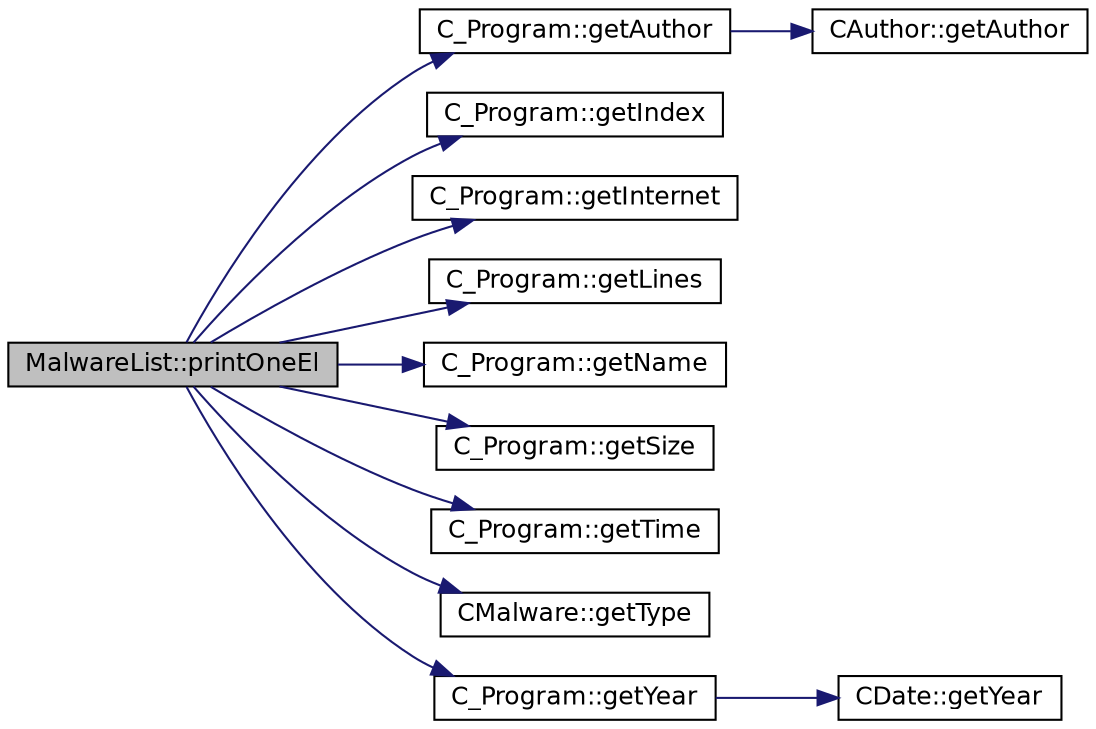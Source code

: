 digraph "MalwareList::printOneEl"
{
 // LATEX_PDF_SIZE
  edge [fontname="Helvetica",fontsize="12",labelfontname="Helvetica",labelfontsize="12"];
  node [fontname="Helvetica",fontsize="12",shape=record];
  rankdir="LR";
  Node1 [label="MalwareList::printOneEl",height=0.2,width=0.4,color="black", fillcolor="grey75", style="filled", fontcolor="black",tooltip=" "];
  Node1 -> Node2 [color="midnightblue",fontsize="12",style="solid",fontname="Helvetica"];
  Node2 [label="C_Program::getAuthor",height=0.2,width=0.4,color="black", fillcolor="white", style="filled",URL="$class_c___program.html#af7d01ee17677a85643fde2c9506b612c",tooltip=" "];
  Node2 -> Node3 [color="midnightblue",fontsize="12",style="solid",fontname="Helvetica"];
  Node3 [label="CAuthor::getAuthor",height=0.2,width=0.4,color="black", fillcolor="white", style="filled",URL="$class_c_author.html#a891a8c504fa138e9a83c49674190ad92",tooltip=" "];
  Node1 -> Node4 [color="midnightblue",fontsize="12",style="solid",fontname="Helvetica"];
  Node4 [label="C_Program::getIndex",height=0.2,width=0.4,color="black", fillcolor="white", style="filled",URL="$class_c___program.html#aa4b56d0ff0b46ff3455c557adc2722f6",tooltip=" "];
  Node1 -> Node5 [color="midnightblue",fontsize="12",style="solid",fontname="Helvetica"];
  Node5 [label="C_Program::getInternet",height=0.2,width=0.4,color="black", fillcolor="white", style="filled",URL="$class_c___program.html#ae8e9f4799817f31736f9e496cbca692f",tooltip=" "];
  Node1 -> Node6 [color="midnightblue",fontsize="12",style="solid",fontname="Helvetica"];
  Node6 [label="C_Program::getLines",height=0.2,width=0.4,color="black", fillcolor="white", style="filled",URL="$class_c___program.html#a4c4371f5d6a0da93321647a432caab9a",tooltip=" "];
  Node1 -> Node7 [color="midnightblue",fontsize="12",style="solid",fontname="Helvetica"];
  Node7 [label="C_Program::getName",height=0.2,width=0.4,color="black", fillcolor="white", style="filled",URL="$class_c___program.html#a3b4231c75132f78b63e10c5c63951b72",tooltip=" "];
  Node1 -> Node8 [color="midnightblue",fontsize="12",style="solid",fontname="Helvetica"];
  Node8 [label="C_Program::getSize",height=0.2,width=0.4,color="black", fillcolor="white", style="filled",URL="$class_c___program.html#a10d7c2efddfae0c80de6abd4fc41ac3c",tooltip=" "];
  Node1 -> Node9 [color="midnightblue",fontsize="12",style="solid",fontname="Helvetica"];
  Node9 [label="C_Program::getTime",height=0.2,width=0.4,color="black", fillcolor="white", style="filled",URL="$class_c___program.html#abccae9277a34642cbb5a52bafd1fca99",tooltip=" "];
  Node1 -> Node10 [color="midnightblue",fontsize="12",style="solid",fontname="Helvetica"];
  Node10 [label="CMalware::getType",height=0.2,width=0.4,color="black", fillcolor="white", style="filled",URL="$class_c_malware.html#adbf45c9379499c86525d44c215fdcce5",tooltip=" "];
  Node1 -> Node11 [color="midnightblue",fontsize="12",style="solid",fontname="Helvetica"];
  Node11 [label="C_Program::getYear",height=0.2,width=0.4,color="black", fillcolor="white", style="filled",URL="$class_c___program.html#a238a2fb27df21ca08a85aee0d61497d4",tooltip=" "];
  Node11 -> Node12 [color="midnightblue",fontsize="12",style="solid",fontname="Helvetica"];
  Node12 [label="CDate::getYear",height=0.2,width=0.4,color="black", fillcolor="white", style="filled",URL="$class_c_date.html#a33c54197a9cbf71d017fc12778fefc59",tooltip=" "];
}
